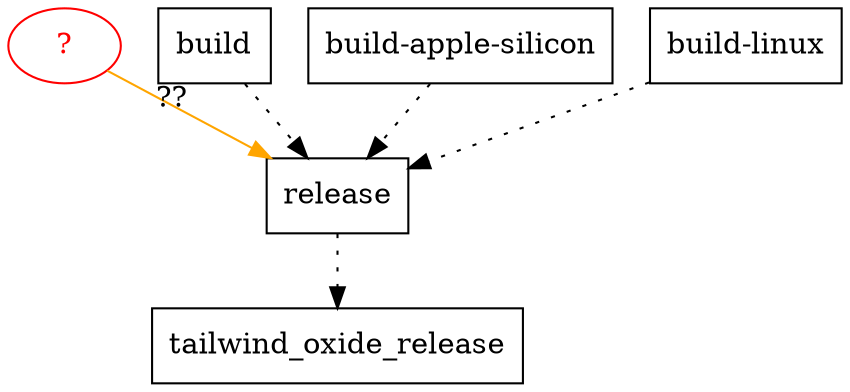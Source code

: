 digraph {
	"?" [shape=rect]
	build [shape=rect]
	"build-apple-silicon" [shape=rect]
	"build-linux" [shape=rect]
	release [shape=rect]
	tailwind_oxide_release [shape=rect]
	"?" [color=red fontcolor=red shape=ellipse]
	"?" -> release [color=orange decorate=false xlabel="??"]
	build -> release [style=dotted xlabel=""]
	"build-apple-silicon" -> release [style=dotted xlabel=""]
	"build-linux" -> release [style=dotted xlabel=""]
	release -> tailwind_oxide_release [style=dotted xlabel=""]
}

